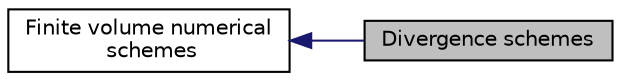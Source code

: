 digraph "Divergence schemes"
{
  bgcolor="transparent";
  edge [fontname="Helvetica",fontsize="10",labelfontname="Helvetica",labelfontsize="10"];
  node [fontname="Helvetica",fontsize="10",shape=record];
  rankdir=LR;
  Node0 [label="Divergence schemes",height=0.2,width=0.4,color="black", fillcolor="grey75", style="filled" fontcolor="black"];
  Node1 [label="Finite volume numerical\l schemes",height=0.2,width=0.4,color="black",URL="$group__grpFvSchemes.html"];
  Node1->Node0 [shape=plaintext, color="midnightblue", dir="back", style="solid"];
}
